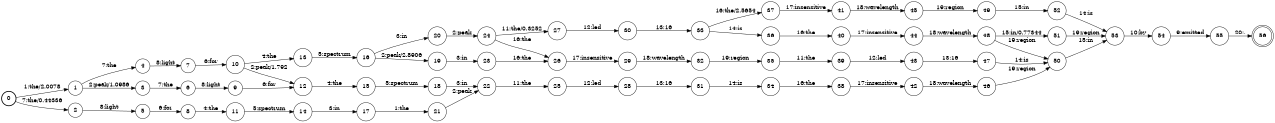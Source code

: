 digraph FST {
rankdir = LR;
size = "8.5,11";
label = "";
center = 1;
orientation = Portrait;
ranksep = "0.4";
nodesep = "0.25";
0 [label = "0", shape = circle, style = bold, fontsize = 14]
	0 -> 1 [label = "1:the/2.0078", fontsize = 14];
	0 -> 2 [label = "7:the/0.44336", fontsize = 14];
1 [label = "1", shape = circle, style = solid, fontsize = 14]
	1 -> 4 [label = "7:the", fontsize = 14];
	1 -> 3 [label = "2:peak/1.0986", fontsize = 14];
2 [label = "2", shape = circle, style = solid, fontsize = 14]
	2 -> 5 [label = "8:light", fontsize = 14];
3 [label = "3", shape = circle, style = solid, fontsize = 14]
	3 -> 6 [label = "7:the", fontsize = 14];
4 [label = "4", shape = circle, style = solid, fontsize = 14]
	4 -> 7 [label = "8:light", fontsize = 14];
5 [label = "5", shape = circle, style = solid, fontsize = 14]
	5 -> 8 [label = "6:for", fontsize = 14];
6 [label = "6", shape = circle, style = solid, fontsize = 14]
	6 -> 9 [label = "8:light", fontsize = 14];
7 [label = "7", shape = circle, style = solid, fontsize = 14]
	7 -> 10 [label = "6:for", fontsize = 14];
8 [label = "8", shape = circle, style = solid, fontsize = 14]
	8 -> 11 [label = "4:the", fontsize = 14];
9 [label = "9", shape = circle, style = solid, fontsize = 14]
	9 -> 12 [label = "6:for", fontsize = 14];
10 [label = "10", shape = circle, style = solid, fontsize = 14]
	10 -> 13 [label = "4:the", fontsize = 14];
	10 -> 12 [label = "2:peak/1.792", fontsize = 14];
11 [label = "11", shape = circle, style = solid, fontsize = 14]
	11 -> 14 [label = "5:spectrum", fontsize = 14];
12 [label = "12", shape = circle, style = solid, fontsize = 14]
	12 -> 15 [label = "4:the", fontsize = 14];
13 [label = "13", shape = circle, style = solid, fontsize = 14]
	13 -> 16 [label = "5:spectrum", fontsize = 14];
14 [label = "14", shape = circle, style = solid, fontsize = 14]
	14 -> 17 [label = "3:in", fontsize = 14];
15 [label = "15", shape = circle, style = solid, fontsize = 14]
	15 -> 18 [label = "5:spectrum", fontsize = 14];
16 [label = "16", shape = circle, style = solid, fontsize = 14]
	16 -> 19 [label = "2:peak/2.8906", fontsize = 14];
	16 -> 20 [label = "3:in", fontsize = 14];
17 [label = "17", shape = circle, style = solid, fontsize = 14]
	17 -> 21 [label = "1:the", fontsize = 14];
18 [label = "18", shape = circle, style = solid, fontsize = 14]
	18 -> 22 [label = "3:in", fontsize = 14];
19 [label = "19", shape = circle, style = solid, fontsize = 14]
	19 -> 23 [label = "3:in", fontsize = 14];
20 [label = "20", shape = circle, style = solid, fontsize = 14]
	20 -> 24 [label = "2:peak", fontsize = 14];
21 [label = "21", shape = circle, style = solid, fontsize = 14]
	21 -> 22 [label = "2:peak", fontsize = 14];
22 [label = "22", shape = circle, style = solid, fontsize = 14]
	22 -> 25 [label = "11:the", fontsize = 14];
23 [label = "23", shape = circle, style = solid, fontsize = 14]
	23 -> 26 [label = "16:the", fontsize = 14];
24 [label = "24", shape = circle, style = solid, fontsize = 14]
	24 -> 27 [label = "11:the/0.3252", fontsize = 14];
	24 -> 26 [label = "16:the", fontsize = 14];
25 [label = "25", shape = circle, style = solid, fontsize = 14]
	25 -> 28 [label = "12:led", fontsize = 14];
26 [label = "26", shape = circle, style = solid, fontsize = 14]
	26 -> 29 [label = "17:insensitive", fontsize = 14];
27 [label = "27", shape = circle, style = solid, fontsize = 14]
	27 -> 30 [label = "12:led", fontsize = 14];
28 [label = "28", shape = circle, style = solid, fontsize = 14]
	28 -> 31 [label = "13:16", fontsize = 14];
29 [label = "29", shape = circle, style = solid, fontsize = 14]
	29 -> 32 [label = "18:wavelength", fontsize = 14];
30 [label = "30", shape = circle, style = solid, fontsize = 14]
	30 -> 33 [label = "13:16", fontsize = 14];
31 [label = "31", shape = circle, style = solid, fontsize = 14]
	31 -> 34 [label = "14:is", fontsize = 14];
32 [label = "32", shape = circle, style = solid, fontsize = 14]
	32 -> 35 [label = "19:region", fontsize = 14];
33 [label = "33", shape = circle, style = solid, fontsize = 14]
	33 -> 37 [label = "16:the/2.5654", fontsize = 14];
	33 -> 36 [label = "14:is", fontsize = 14];
34 [label = "34", shape = circle, style = solid, fontsize = 14]
	34 -> 38 [label = "16:the", fontsize = 14];
35 [label = "35", shape = circle, style = solid, fontsize = 14]
	35 -> 39 [label = "11:the", fontsize = 14];
36 [label = "36", shape = circle, style = solid, fontsize = 14]
	36 -> 40 [label = "16:the", fontsize = 14];
37 [label = "37", shape = circle, style = solid, fontsize = 14]
	37 -> 41 [label = "17:insensitive", fontsize = 14];
38 [label = "38", shape = circle, style = solid, fontsize = 14]
	38 -> 42 [label = "17:insensitive", fontsize = 14];
39 [label = "39", shape = circle, style = solid, fontsize = 14]
	39 -> 43 [label = "12:led", fontsize = 14];
40 [label = "40", shape = circle, style = solid, fontsize = 14]
	40 -> 44 [label = "17:insensitive", fontsize = 14];
41 [label = "41", shape = circle, style = solid, fontsize = 14]
	41 -> 45 [label = "18:wavelength", fontsize = 14];
42 [label = "42", shape = circle, style = solid, fontsize = 14]
	42 -> 46 [label = "18:wavelength", fontsize = 14];
43 [label = "43", shape = circle, style = solid, fontsize = 14]
	43 -> 47 [label = "13:16", fontsize = 14];
44 [label = "44", shape = circle, style = solid, fontsize = 14]
	44 -> 48 [label = "18:wavelength", fontsize = 14];
45 [label = "45", shape = circle, style = solid, fontsize = 14]
	45 -> 49 [label = "19:region", fontsize = 14];
46 [label = "46", shape = circle, style = solid, fontsize = 14]
	46 -> 50 [label = "19:region", fontsize = 14];
47 [label = "47", shape = circle, style = solid, fontsize = 14]
	47 -> 50 [label = "14:is", fontsize = 14];
48 [label = "48", shape = circle, style = solid, fontsize = 14]
	48 -> 51 [label = "15:in/0.77344", fontsize = 14];
	48 -> 50 [label = "19:region", fontsize = 14];
49 [label = "49", shape = circle, style = solid, fontsize = 14]
	49 -> 52 [label = "15:in", fontsize = 14];
50 [label = "50", shape = circle, style = solid, fontsize = 14]
	50 -> 53 [label = "15:in", fontsize = 14];
51 [label = "51", shape = circle, style = solid, fontsize = 14]
	51 -> 53 [label = "19:region", fontsize = 14];
52 [label = "52", shape = circle, style = solid, fontsize = 14]
	52 -> 53 [label = "14:is", fontsize = 14];
53 [label = "53", shape = circle, style = solid, fontsize = 14]
	53 -> 54 [label = "10:by", fontsize = 14];
54 [label = "54", shape = circle, style = solid, fontsize = 14]
	54 -> 55 [label = "9:emitted", fontsize = 14];
55 [label = "55", shape = circle, style = solid, fontsize = 14]
	55 -> 56 [label = "20:.", fontsize = 14];
56 [label = "56", shape = doublecircle, style = solid, fontsize = 14]
}

